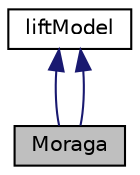 digraph "Moraga"
{
  bgcolor="transparent";
  edge [fontname="Helvetica",fontsize="10",labelfontname="Helvetica",labelfontsize="10"];
  node [fontname="Helvetica",fontsize="10",shape=record];
  Node1 [label="Moraga",height=0.2,width=0.4,color="black", fillcolor="grey75", style="filled", fontcolor="black"];
  Node2 -> Node1 [dir="back",color="midnightblue",fontsize="10",style="solid",fontname="Helvetica"];
  Node2 [label="liftModel",height=0.2,width=0.4,color="black",URL="$a01306.html"];
  Node2 -> Node1 [dir="back",color="midnightblue",fontsize="10",style="solid",fontname="Helvetica"];
}
